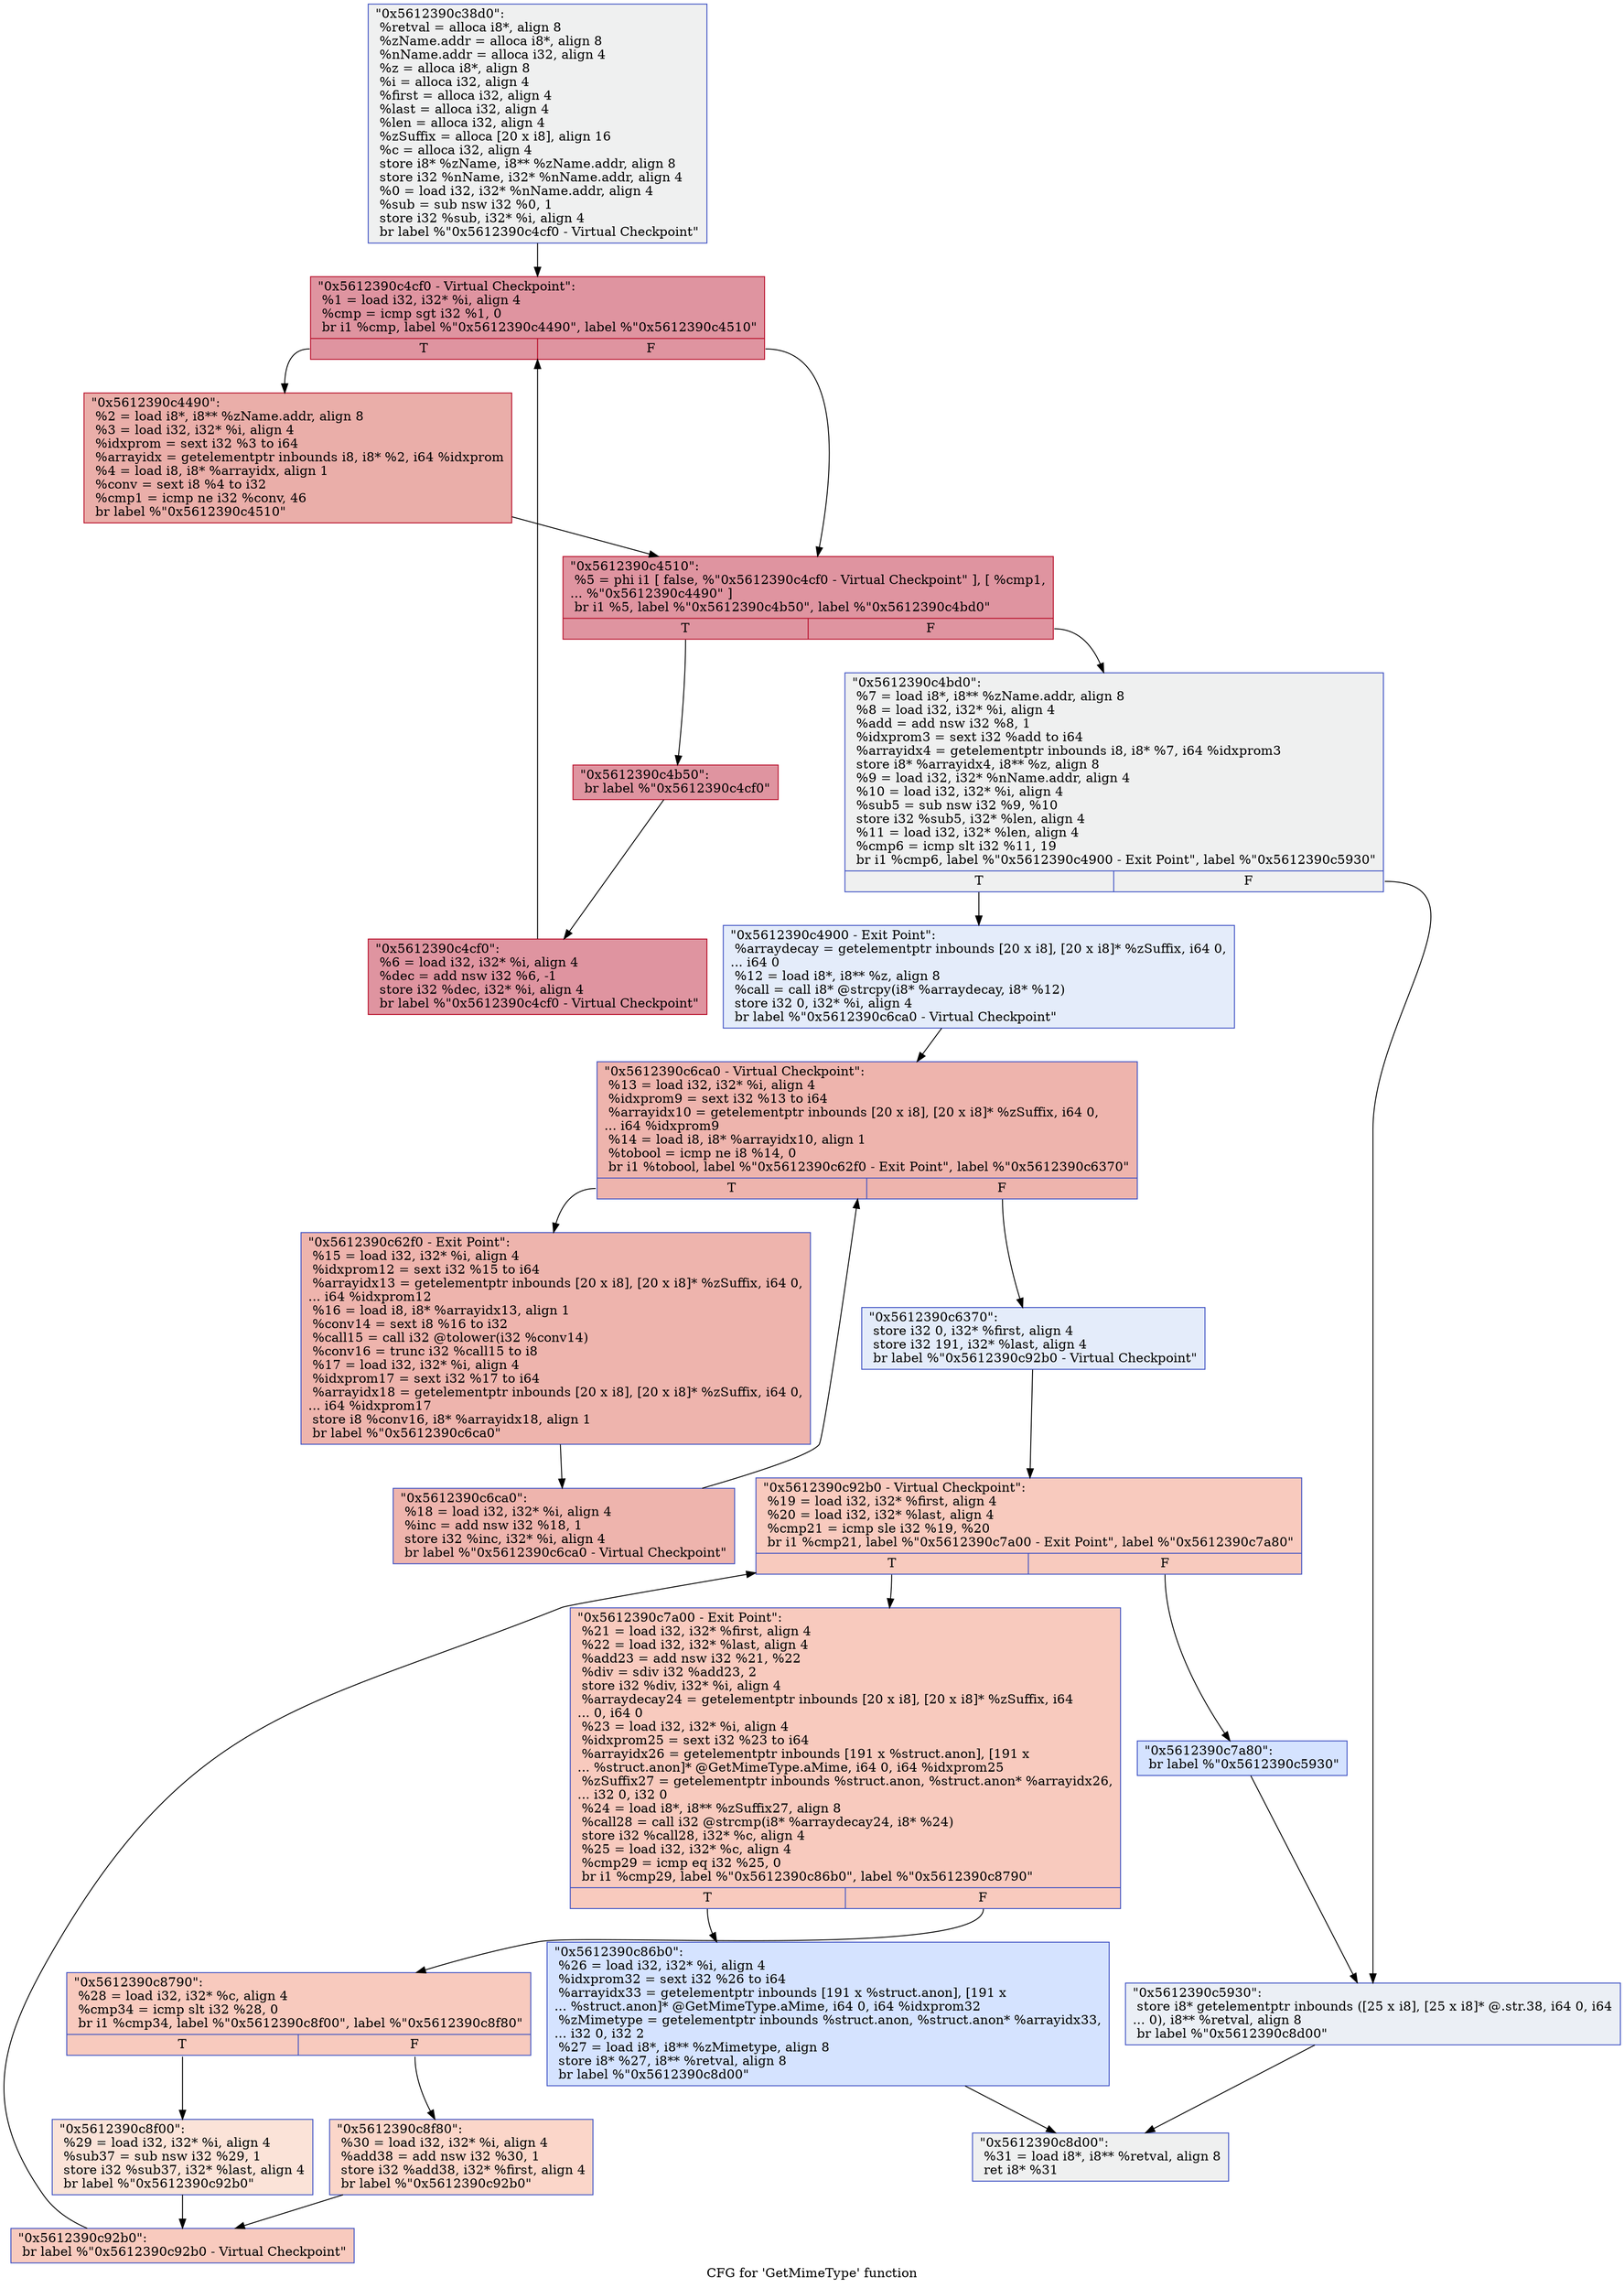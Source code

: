 digraph "CFG for 'GetMimeType' function" {
	label="CFG for 'GetMimeType' function";

	Node0x5612390c38d0 [shape=record,color="#3d50c3ff", style=filled, fillcolor="#dbdcde70",label="{\"0x5612390c38d0\":\l  %retval = alloca i8*, align 8\l  %zName.addr = alloca i8*, align 8\l  %nName.addr = alloca i32, align 4\l  %z = alloca i8*, align 8\l  %i = alloca i32, align 4\l  %first = alloca i32, align 4\l  %last = alloca i32, align 4\l  %len = alloca i32, align 4\l  %zSuffix = alloca [20 x i8], align 16\l  %c = alloca i32, align 4\l  store i8* %zName, i8** %zName.addr, align 8\l  store i32 %nName, i32* %nName.addr, align 4\l  %0 = load i32, i32* %nName.addr, align 4\l  %sub = sub nsw i32 %0, 1\l  store i32 %sub, i32* %i, align 4\l  br label %\"0x5612390c4cf0 - Virtual Checkpoint\"\l}"];
	Node0x5612390c38d0 -> Node0x5612390c4280;
	Node0x5612390c4280 [shape=record,color="#b70d28ff", style=filled, fillcolor="#b70d2870",label="{\"0x5612390c4cf0 - Virtual Checkpoint\":            \l  %1 = load i32, i32* %i, align 4\l  %cmp = icmp sgt i32 %1, 0\l  br i1 %cmp, label %\"0x5612390c4490\", label %\"0x5612390c4510\"\l|{<s0>T|<s1>F}}"];
	Node0x5612390c4280:s0 -> Node0x5612390c4490;
	Node0x5612390c4280:s1 -> Node0x5612390c4510;
	Node0x5612390c4490 [shape=record,color="#b70d28ff", style=filled, fillcolor="#d0473d70",label="{\"0x5612390c4490\":                                 \l  %2 = load i8*, i8** %zName.addr, align 8\l  %3 = load i32, i32* %i, align 4\l  %idxprom = sext i32 %3 to i64\l  %arrayidx = getelementptr inbounds i8, i8* %2, i64 %idxprom\l  %4 = load i8, i8* %arrayidx, align 1\l  %conv = sext i8 %4 to i32\l  %cmp1 = icmp ne i32 %conv, 46\l  br label %\"0x5612390c4510\"\l}"];
	Node0x5612390c4490 -> Node0x5612390c4510;
	Node0x5612390c4510 [shape=record,color="#b70d28ff", style=filled, fillcolor="#b70d2870",label="{\"0x5612390c4510\":                                 \l  %5 = phi i1 [ false, %\"0x5612390c4cf0 - Virtual Checkpoint\" ], [ %cmp1,\l... %\"0x5612390c4490\" ]\l  br i1 %5, label %\"0x5612390c4b50\", label %\"0x5612390c4bd0\"\l|{<s0>T|<s1>F}}"];
	Node0x5612390c4510:s0 -> Node0x5612390c4b50;
	Node0x5612390c4510:s1 -> Node0x5612390c4bd0;
	Node0x5612390c4b50 [shape=record,color="#b70d28ff", style=filled, fillcolor="#b70d2870",label="{\"0x5612390c4b50\":                                 \l  br label %\"0x5612390c4cf0\"\l}"];
	Node0x5612390c4b50 -> Node0x5612390c4cf0;
	Node0x5612390c4cf0 [shape=record,color="#b70d28ff", style=filled, fillcolor="#b70d2870",label="{\"0x5612390c4cf0\":                                 \l  %6 = load i32, i32* %i, align 4\l  %dec = add nsw i32 %6, -1\l  store i32 %dec, i32* %i, align 4\l  br label %\"0x5612390c4cf0 - Virtual Checkpoint\"\l}"];
	Node0x5612390c4cf0 -> Node0x5612390c4280;
	Node0x5612390c4bd0 [shape=record,color="#3d50c3ff", style=filled, fillcolor="#dbdcde70",label="{\"0x5612390c4bd0\":                                 \l  %7 = load i8*, i8** %zName.addr, align 8\l  %8 = load i32, i32* %i, align 4\l  %add = add nsw i32 %8, 1\l  %idxprom3 = sext i32 %add to i64\l  %arrayidx4 = getelementptr inbounds i8, i8* %7, i64 %idxprom3\l  store i8* %arrayidx4, i8** %z, align 8\l  %9 = load i32, i32* %nName.addr, align 4\l  %10 = load i32, i32* %i, align 4\l  %sub5 = sub nsw i32 %9, %10\l  store i32 %sub5, i32* %len, align 4\l  %11 = load i32, i32* %len, align 4\l  %cmp6 = icmp slt i32 %11, 19\l  br i1 %cmp6, label %\"0x5612390c4900 - Exit Point\", label %\"0x5612390c5930\"\l|{<s0>T|<s1>F}}"];
	Node0x5612390c4bd0:s0 -> Node0x5612390c4900;
	Node0x5612390c4bd0:s1 -> Node0x5612390c5930;
	Node0x5612390c4900 [shape=record,color="#3d50c3ff", style=filled, fillcolor="#c1d4f470",label="{\"0x5612390c4900 - Exit Point\":                    \l  %arraydecay = getelementptr inbounds [20 x i8], [20 x i8]* %zSuffix, i64 0,\l... i64 0\l  %12 = load i8*, i8** %z, align 8\l  %call = call i8* @strcpy(i8* %arraydecay, i8* %12)\l  store i32 0, i32* %i, align 4\l  br label %\"0x5612390c6ca0 - Virtual Checkpoint\"\l}"];
	Node0x5612390c4900 -> Node0x5612390c5e80;
	Node0x5612390c5e80 [shape=record,color="#3d50c3ff", style=filled, fillcolor="#d8564670",label="{\"0x5612390c6ca0 - Virtual Checkpoint\":            \l  %13 = load i32, i32* %i, align 4\l  %idxprom9 = sext i32 %13 to i64\l  %arrayidx10 = getelementptr inbounds [20 x i8], [20 x i8]* %zSuffix, i64 0,\l... i64 %idxprom9\l  %14 = load i8, i8* %arrayidx10, align 1\l  %tobool = icmp ne i8 %14, 0\l  br i1 %tobool, label %\"0x5612390c62f0 - Exit Point\", label %\"0x5612390c6370\"\l|{<s0>T|<s1>F}}"];
	Node0x5612390c5e80:s0 -> Node0x5612390c62f0;
	Node0x5612390c5e80:s1 -> Node0x5612390c6370;
	Node0x5612390c62f0 [shape=record,color="#3d50c3ff", style=filled, fillcolor="#d8564670",label="{\"0x5612390c62f0 - Exit Point\":                    \l  %15 = load i32, i32* %i, align 4\l  %idxprom12 = sext i32 %15 to i64\l  %arrayidx13 = getelementptr inbounds [20 x i8], [20 x i8]* %zSuffix, i64 0,\l... i64 %idxprom12\l  %16 = load i8, i8* %arrayidx13, align 1\l  %conv14 = sext i8 %16 to i32\l  %call15 = call i32 @tolower(i32 %conv14)\l  %conv16 = trunc i32 %call15 to i8\l  %17 = load i32, i32* %i, align 4\l  %idxprom17 = sext i32 %17 to i64\l  %arrayidx18 = getelementptr inbounds [20 x i8], [20 x i8]* %zSuffix, i64 0,\l... i64 %idxprom17\l  store i8 %conv16, i8* %arrayidx18, align 1\l  br label %\"0x5612390c6ca0\"\l}"];
	Node0x5612390c62f0 -> Node0x5612390c6ca0;
	Node0x5612390c6ca0 [shape=record,color="#3d50c3ff", style=filled, fillcolor="#d8564670",label="{\"0x5612390c6ca0\":                                 \l  %18 = load i32, i32* %i, align 4\l  %inc = add nsw i32 %18, 1\l  store i32 %inc, i32* %i, align 4\l  br label %\"0x5612390c6ca0 - Virtual Checkpoint\"\l}"];
	Node0x5612390c6ca0 -> Node0x5612390c5e80;
	Node0x5612390c6370 [shape=record,color="#3d50c3ff", style=filled, fillcolor="#c1d4f470",label="{\"0x5612390c6370\":                                 \l  store i32 0, i32* %first, align 4\l  store i32 191, i32* %last, align 4\l  br label %\"0x5612390c92b0 - Virtual Checkpoint\"\l}"];
	Node0x5612390c6370 -> Node0x5612390c7780;
	Node0x5612390c7780 [shape=record,color="#3d50c3ff", style=filled, fillcolor="#ef886b70",label="{\"0x5612390c92b0 - Virtual Checkpoint\":            \l  %19 = load i32, i32* %first, align 4\l  %20 = load i32, i32* %last, align 4\l  %cmp21 = icmp sle i32 %19, %20\l  br i1 %cmp21, label %\"0x5612390c7a00 - Exit Point\", label %\"0x5612390c7a80\"\l|{<s0>T|<s1>F}}"];
	Node0x5612390c7780:s0 -> Node0x5612390c7a00;
	Node0x5612390c7780:s1 -> Node0x5612390c7a80;
	Node0x5612390c7a00 [shape=record,color="#3d50c3ff", style=filled, fillcolor="#ef886b70",label="{\"0x5612390c7a00 - Exit Point\":                    \l  %21 = load i32, i32* %first, align 4\l  %22 = load i32, i32* %last, align 4\l  %add23 = add nsw i32 %21, %22\l  %div = sdiv i32 %add23, 2\l  store i32 %div, i32* %i, align 4\l  %arraydecay24 = getelementptr inbounds [20 x i8], [20 x i8]* %zSuffix, i64\l... 0, i64 0\l  %23 = load i32, i32* %i, align 4\l  %idxprom25 = sext i32 %23 to i64\l  %arrayidx26 = getelementptr inbounds [191 x %struct.anon], [191 x\l... %struct.anon]* @GetMimeType.aMime, i64 0, i64 %idxprom25\l  %zSuffix27 = getelementptr inbounds %struct.anon, %struct.anon* %arrayidx26,\l... i32 0, i32 0\l  %24 = load i8*, i8** %zSuffix27, align 8\l  %call28 = call i32 @strcmp(i8* %arraydecay24, i8* %24)\l  store i32 %call28, i32* %c, align 4\l  %25 = load i32, i32* %c, align 4\l  %cmp29 = icmp eq i32 %25, 0\l  br i1 %cmp29, label %\"0x5612390c86b0\", label %\"0x5612390c8790\"\l|{<s0>T|<s1>F}}"];
	Node0x5612390c7a00:s0 -> Node0x5612390c86b0;
	Node0x5612390c7a00:s1 -> Node0x5612390c8790;
	Node0x5612390c86b0 [shape=record,color="#3d50c3ff", style=filled, fillcolor="#a1c0ff70",label="{\"0x5612390c86b0\":                                 \l  %26 = load i32, i32* %i, align 4\l  %idxprom32 = sext i32 %26 to i64\l  %arrayidx33 = getelementptr inbounds [191 x %struct.anon], [191 x\l... %struct.anon]* @GetMimeType.aMime, i64 0, i64 %idxprom32\l  %zMimetype = getelementptr inbounds %struct.anon, %struct.anon* %arrayidx33,\l... i32 0, i32 2\l  %27 = load i8*, i8** %zMimetype, align 8\l  store i8* %27, i8** %retval, align 8\l  br label %\"0x5612390c8d00\"\l}"];
	Node0x5612390c86b0 -> Node0x5612390c8d00;
	Node0x5612390c8790 [shape=record,color="#3d50c3ff", style=filled, fillcolor="#ef886b70",label="{\"0x5612390c8790\":                                 \l  %28 = load i32, i32* %c, align 4\l  %cmp34 = icmp slt i32 %28, 0\l  br i1 %cmp34, label %\"0x5612390c8f00\", label %\"0x5612390c8f80\"\l|{<s0>T|<s1>F}}"];
	Node0x5612390c8790:s0 -> Node0x5612390c8f00;
	Node0x5612390c8790:s1 -> Node0x5612390c8f80;
	Node0x5612390c8f00 [shape=record,color="#3d50c3ff", style=filled, fillcolor="#f6bfa670",label="{\"0x5612390c8f00\":                                 \l  %29 = load i32, i32* %i, align 4\l  %sub37 = sub nsw i32 %29, 1\l  store i32 %sub37, i32* %last, align 4\l  br label %\"0x5612390c92b0\"\l}"];
	Node0x5612390c8f00 -> Node0x5612390c92b0;
	Node0x5612390c8f80 [shape=record,color="#3d50c3ff", style=filled, fillcolor="#f6a38570",label="{\"0x5612390c8f80\":                                 \l  %30 = load i32, i32* %i, align 4\l  %add38 = add nsw i32 %30, 1\l  store i32 %add38, i32* %first, align 4\l  br label %\"0x5612390c92b0\"\l}"];
	Node0x5612390c8f80 -> Node0x5612390c92b0;
	Node0x5612390c92b0 [shape=record,color="#3d50c3ff", style=filled, fillcolor="#ef886b70",label="{\"0x5612390c92b0\":                                 \l  br label %\"0x5612390c92b0 - Virtual Checkpoint\"\l}"];
	Node0x5612390c92b0 -> Node0x5612390c7780;
	Node0x5612390c7a80 [shape=record,color="#3d50c3ff", style=filled, fillcolor="#a1c0ff70",label="{\"0x5612390c7a80\":                                 \l  br label %\"0x5612390c5930\"\l}"];
	Node0x5612390c7a80 -> Node0x5612390c5930;
	Node0x5612390c5930 [shape=record,color="#3d50c3ff", style=filled, fillcolor="#d1dae970",label="{\"0x5612390c5930\":                                 \l  store i8* getelementptr inbounds ([25 x i8], [25 x i8]* @.str.38, i64 0, i64\l... 0), i8** %retval, align 8\l  br label %\"0x5612390c8d00\"\l}"];
	Node0x5612390c5930 -> Node0x5612390c8d00;
	Node0x5612390c8d00 [shape=record,color="#3d50c3ff", style=filled, fillcolor="#dbdcde70",label="{\"0x5612390c8d00\":                                 \l  %31 = load i8*, i8** %retval, align 8\l  ret i8* %31\l}"];
}
